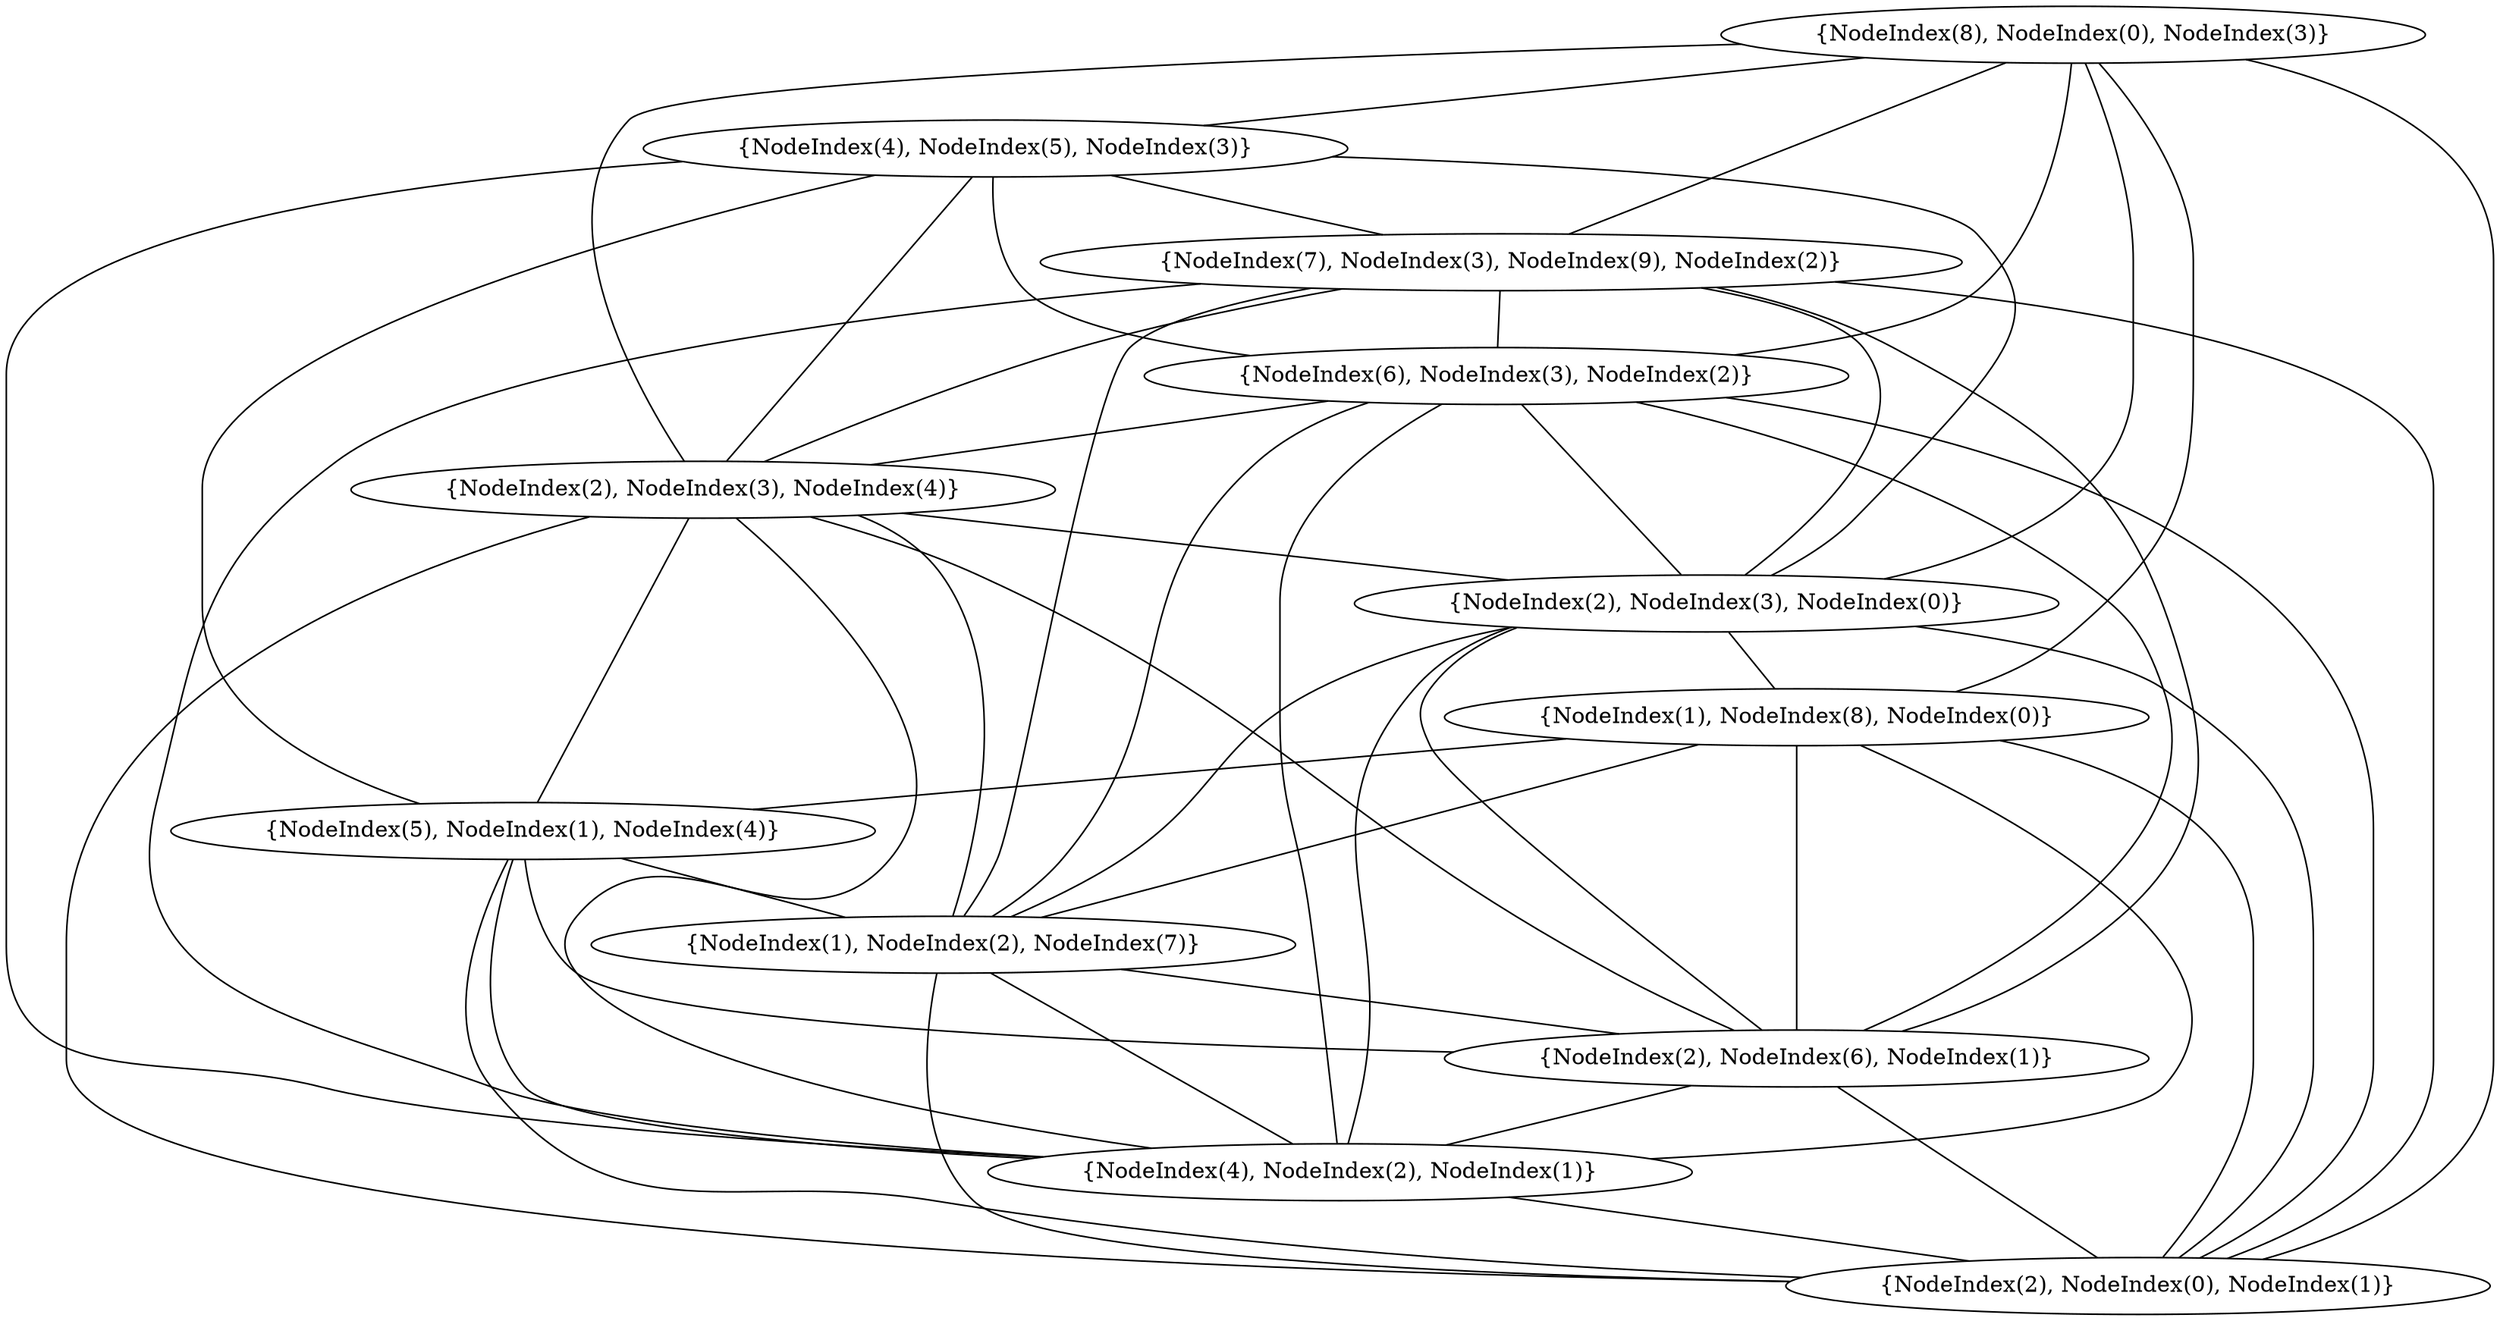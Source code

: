 graph {
    0 [ label = "{NodeIndex(2), NodeIndex(0), NodeIndex(1)}" ]
    1 [ label = "{NodeIndex(4), NodeIndex(2), NodeIndex(1)}" ]
    2 [ label = "{NodeIndex(2), NodeIndex(6), NodeIndex(1)}" ]
    3 [ label = "{NodeIndex(1), NodeIndex(2), NodeIndex(7)}" ]
    4 [ label = "{NodeIndex(5), NodeIndex(1), NodeIndex(4)}" ]
    5 [ label = "{NodeIndex(1), NodeIndex(8), NodeIndex(0)}" ]
    6 [ label = "{NodeIndex(2), NodeIndex(3), NodeIndex(0)}" ]
    7 [ label = "{NodeIndex(2), NodeIndex(3), NodeIndex(4)}" ]
    8 [ label = "{NodeIndex(6), NodeIndex(3), NodeIndex(2)}" ]
    9 [ label = "{NodeIndex(7), NodeIndex(3), NodeIndex(9), NodeIndex(2)}" ]
    10 [ label = "{NodeIndex(4), NodeIndex(5), NodeIndex(3)}" ]
    11 [ label = "{NodeIndex(8), NodeIndex(0), NodeIndex(3)}" ]
    1 -- 0 [ ]
    2 -- 0 [ ]
    2 -- 1 [ ]
    3 -- 0 [ ]
    3 -- 1 [ ]
    3 -- 2 [ ]
    4 -- 0 [ ]
    4 -- 1 [ ]
    4 -- 2 [ ]
    4 -- 3 [ ]
    5 -- 0 [ ]
    5 -- 1 [ ]
    5 -- 2 [ ]
    5 -- 3 [ ]
    5 -- 4 [ ]
    6 -- 0 [ ]
    6 -- 1 [ ]
    6 -- 2 [ ]
    6 -- 3 [ ]
    6 -- 5 [ ]
    7 -- 0 [ ]
    7 -- 1 [ ]
    7 -- 2 [ ]
    7 -- 3 [ ]
    7 -- 4 [ ]
    7 -- 6 [ ]
    8 -- 0 [ ]
    8 -- 1 [ ]
    8 -- 2 [ ]
    8 -- 3 [ ]
    8 -- 6 [ ]
    8 -- 7 [ ]
    9 -- 0 [ ]
    9 -- 1 [ ]
    9 -- 2 [ ]
    9 -- 3 [ ]
    9 -- 6 [ ]
    9 -- 7 [ ]
    9 -- 8 [ ]
    10 -- 1 [ ]
    10 -- 4 [ ]
    10 -- 6 [ ]
    10 -- 7 [ ]
    10 -- 8 [ ]
    10 -- 9 [ ]
    11 -- 0 [ ]
    11 -- 5 [ ]
    11 -- 6 [ ]
    11 -- 7 [ ]
    11 -- 8 [ ]
    11 -- 9 [ ]
    11 -- 10 [ ]
}
